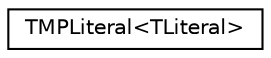 digraph "Graphical Class Hierarchy"
{
  edge [fontname="Helvetica",fontsize="10",labelfontname="Helvetica",labelfontsize="10"];
  node [fontname="Helvetica",fontsize="10",shape=record];
  rankdir="LR";
  Node1 [label="TMPLiteral\<TLiteral\>",height=0.2,width=0.4,color="black", fillcolor="white", style="filled",URL="$structaworx_1_1lib_1_1strings_1_1TMPLiteral.html"];
}

